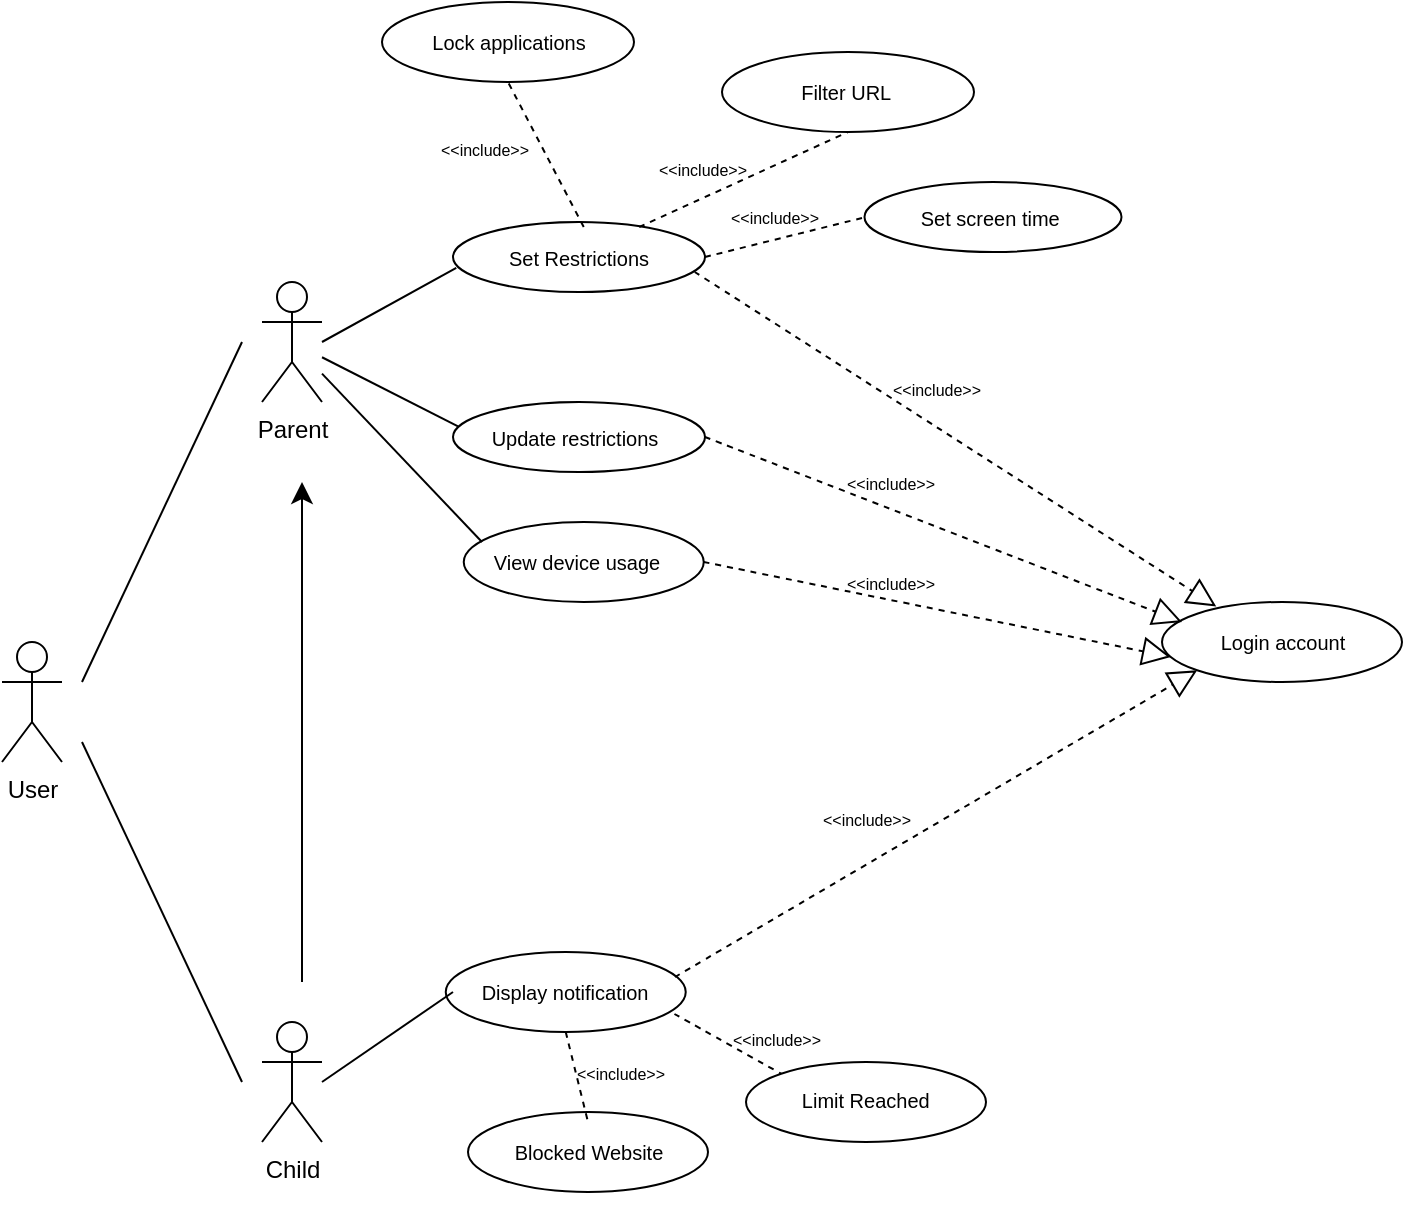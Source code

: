 <mxfile version="24.4.9" type="github">
  <diagram id="C5RBs43oDa-KdzZeNtuy" name="Page-1">
    <mxGraphModel dx="1280" dy="728" grid="0" gridSize="10" guides="1" tooltips="1" connect="1" arrows="1" fold="1" page="1" pageScale="1" pageWidth="827" pageHeight="1169" background="#FFFFFF" math="0" shadow="0">
      <root>
        <mxCell id="WIyWlLk6GJQsqaUBKTNV-0" />
        <mxCell id="WIyWlLk6GJQsqaUBKTNV-1" parent="WIyWlLk6GJQsqaUBKTNV-0" />
        <mxCell id="q4vgkcuRcYHfCYElYH8W-12" value="" style="ellipse;whiteSpace=wrap;html=1;" vertex="1" parent="WIyWlLk6GJQsqaUBKTNV-1">
          <mxGeometry x="295.5" y="320" width="126" height="35" as="geometry" />
        </mxCell>
        <mxCell id="q4vgkcuRcYHfCYElYH8W-61" value="" style="ellipse;whiteSpace=wrap;html=1;" vertex="1" parent="WIyWlLk6GJQsqaUBKTNV-1">
          <mxGeometry x="650" y="510" width="120" height="40" as="geometry" />
        </mxCell>
        <mxCell id="q4vgkcuRcYHfCYElYH8W-37" value="" style="ellipse;whiteSpace=wrap;html=1;" vertex="1" parent="WIyWlLk6GJQsqaUBKTNV-1">
          <mxGeometry x="295.5" y="410" width="126" height="35" as="geometry" />
        </mxCell>
        <mxCell id="q4vgkcuRcYHfCYElYH8W-18" value="" style="ellipse;whiteSpace=wrap;html=1;" vertex="1" parent="WIyWlLk6GJQsqaUBKTNV-1">
          <mxGeometry x="430" y="235" width="126" height="40" as="geometry" />
        </mxCell>
        <mxCell id="q4vgkcuRcYHfCYElYH8W-0" value="User&lt;div&gt;&lt;br&gt;&lt;/div&gt;" style="shape=umlActor;verticalLabelPosition=bottom;verticalAlign=top;html=1;outlineConnect=0;" vertex="1" parent="WIyWlLk6GJQsqaUBKTNV-1">
          <mxGeometry x="70" y="530" width="30" height="60" as="geometry" />
        </mxCell>
        <mxCell id="q4vgkcuRcYHfCYElYH8W-1" value="Parent&lt;div&gt;&lt;br&gt;&lt;/div&gt;" style="shape=umlActor;verticalLabelPosition=bottom;verticalAlign=top;html=1;outlineConnect=0;" vertex="1" parent="WIyWlLk6GJQsqaUBKTNV-1">
          <mxGeometry x="200" y="350" width="30" height="60" as="geometry" />
        </mxCell>
        <mxCell id="q4vgkcuRcYHfCYElYH8W-2" value="Child&lt;div&gt;&lt;br&gt;&lt;/div&gt;" style="shape=umlActor;verticalLabelPosition=bottom;verticalAlign=top;html=1;outlineConnect=0;" vertex="1" parent="WIyWlLk6GJQsqaUBKTNV-1">
          <mxGeometry x="200" y="720" width="30" height="60" as="geometry" />
        </mxCell>
        <mxCell id="q4vgkcuRcYHfCYElYH8W-8" value="" style="endArrow=none;html=1;rounded=0;fontSize=12;startSize=8;endSize=8;curved=1;" edge="1" parent="WIyWlLk6GJQsqaUBKTNV-1">
          <mxGeometry width="50" height="50" relative="1" as="geometry">
            <mxPoint x="110" y="550" as="sourcePoint" />
            <mxPoint x="190" y="380" as="targetPoint" />
          </mxGeometry>
        </mxCell>
        <mxCell id="q4vgkcuRcYHfCYElYH8W-9" value="" style="endArrow=none;html=1;rounded=0;fontSize=12;startSize=8;endSize=8;curved=1;" edge="1" parent="WIyWlLk6GJQsqaUBKTNV-1">
          <mxGeometry width="50" height="50" relative="1" as="geometry">
            <mxPoint x="110" y="580" as="sourcePoint" />
            <mxPoint x="190" y="750" as="targetPoint" />
          </mxGeometry>
        </mxCell>
        <mxCell id="q4vgkcuRcYHfCYElYH8W-11" value="" style="endArrow=classic;html=1;rounded=0;fontSize=12;startSize=8;endSize=8;curved=1;" edge="1" parent="WIyWlLk6GJQsqaUBKTNV-1">
          <mxGeometry width="50" height="50" relative="1" as="geometry">
            <mxPoint x="220" y="700" as="sourcePoint" />
            <mxPoint x="220" y="450" as="targetPoint" />
          </mxGeometry>
        </mxCell>
        <mxCell id="q4vgkcuRcYHfCYElYH8W-17" value="Filter URL&amp;nbsp;" style="text;html=1;align=center;verticalAlign=middle;whiteSpace=wrap;rounded=0;fontSize=10;movable=1;resizable=1;rotatable=1;deletable=1;editable=1;locked=0;connectable=1;" vertex="1" parent="WIyWlLk6GJQsqaUBKTNV-1">
          <mxGeometry x="437.5" y="240" width="111" height="30" as="geometry" />
        </mxCell>
        <mxCell id="q4vgkcuRcYHfCYElYH8W-19" value="" style="ellipse;whiteSpace=wrap;html=1;" vertex="1" parent="WIyWlLk6GJQsqaUBKTNV-1">
          <mxGeometry x="501.25" y="300" width="128.5" height="35" as="geometry" />
        </mxCell>
        <mxCell id="q4vgkcuRcYHfCYElYH8W-20" value="Set screen time&amp;nbsp;" style="text;html=1;align=center;verticalAlign=middle;whiteSpace=wrap;rounded=0;fontSize=10;movable=1;resizable=1;rotatable=1;deletable=1;editable=1;locked=0;connectable=1;" vertex="1" parent="WIyWlLk6GJQsqaUBKTNV-1">
          <mxGeometry x="510" y="302.5" width="111" height="30" as="geometry" />
        </mxCell>
        <mxCell id="q4vgkcuRcYHfCYElYH8W-21" value="" style="ellipse;whiteSpace=wrap;html=1;" vertex="1" parent="WIyWlLk6GJQsqaUBKTNV-1">
          <mxGeometry x="260" y="210" width="126" height="40" as="geometry" />
        </mxCell>
        <mxCell id="q4vgkcuRcYHfCYElYH8W-22" value="Lock applications" style="text;html=1;align=center;verticalAlign=middle;whiteSpace=wrap;rounded=0;fontSize=10;movable=1;resizable=1;rotatable=1;deletable=1;editable=1;locked=0;connectable=1;" vertex="1" parent="WIyWlLk6GJQsqaUBKTNV-1">
          <mxGeometry x="267.5" y="215" width="111" height="30" as="geometry" />
        </mxCell>
        <mxCell id="q4vgkcuRcYHfCYElYH8W-23" value="" style="endArrow=none;html=1;rounded=0;fontSize=12;startSize=8;endSize=8;curved=1;entryX=0.013;entryY=0.657;entryDx=0;entryDy=0;entryPerimeter=0;" edge="1" parent="WIyWlLk6GJQsqaUBKTNV-1" target="q4vgkcuRcYHfCYElYH8W-12">
          <mxGeometry width="50" height="50" relative="1" as="geometry">
            <mxPoint x="230" y="380" as="sourcePoint" />
            <mxPoint x="490" y="340" as="targetPoint" />
          </mxGeometry>
        </mxCell>
        <mxCell id="q4vgkcuRcYHfCYElYH8W-36" value="Update restrictions" style="text;html=1;align=center;verticalAlign=middle;whiteSpace=wrap;rounded=0;fontSize=10;movable=1;resizable=1;rotatable=1;deletable=1;editable=1;locked=0;connectable=1;" vertex="1" parent="WIyWlLk6GJQsqaUBKTNV-1">
          <mxGeometry x="300.87" y="412.5" width="111" height="30" as="geometry" />
        </mxCell>
        <mxCell id="q4vgkcuRcYHfCYElYH8W-38" value="" style="endArrow=none;html=1;rounded=0;fontSize=12;startSize=8;endSize=8;curved=1;entryX=0.02;entryY=0.348;entryDx=0;entryDy=0;entryPerimeter=0;" edge="1" parent="WIyWlLk6GJQsqaUBKTNV-1" source="q4vgkcuRcYHfCYElYH8W-1" target="q4vgkcuRcYHfCYElYH8W-37">
          <mxGeometry width="50" height="50" relative="1" as="geometry">
            <mxPoint x="240" y="400" as="sourcePoint" />
            <mxPoint x="290" y="420" as="targetPoint" />
          </mxGeometry>
        </mxCell>
        <mxCell id="q4vgkcuRcYHfCYElYH8W-41" style="edgeStyle=none;curved=1;rounded=0;orthogonalLoop=1;jettySize=auto;html=1;exitX=1;exitY=1;exitDx=0;exitDy=0;fontSize=12;startSize=8;endSize=8;" edge="1" parent="WIyWlLk6GJQsqaUBKTNV-1">
          <mxGeometry relative="1" as="geometry">
            <mxPoint x="375.5" y="493.75" as="sourcePoint" />
            <mxPoint x="375.5" y="493.75" as="targetPoint" />
          </mxGeometry>
        </mxCell>
        <mxCell id="q4vgkcuRcYHfCYElYH8W-44" value="" style="ellipse;whiteSpace=wrap;html=1;" vertex="1" parent="WIyWlLk6GJQsqaUBKTNV-1">
          <mxGeometry x="300.87" y="470" width="120" height="40" as="geometry" />
        </mxCell>
        <mxCell id="q4vgkcuRcYHfCYElYH8W-45" value="View device usage" style="text;html=1;align=center;verticalAlign=middle;whiteSpace=wrap;rounded=0;fontSize=10;movable=1;resizable=1;rotatable=1;deletable=1;editable=1;locked=0;connectable=1;" vertex="1" parent="WIyWlLk6GJQsqaUBKTNV-1">
          <mxGeometry x="305.37" y="475" width="104.63" height="30" as="geometry" />
        </mxCell>
        <mxCell id="q4vgkcuRcYHfCYElYH8W-48" value="" style="endArrow=none;html=1;rounded=0;fontSize=12;startSize=8;endSize=8;curved=1;" edge="1" parent="WIyWlLk6GJQsqaUBKTNV-1" source="q4vgkcuRcYHfCYElYH8W-1">
          <mxGeometry width="50" height="50" relative="1" as="geometry">
            <mxPoint x="340" y="510" as="sourcePoint" />
            <mxPoint x="310" y="480" as="targetPoint" />
          </mxGeometry>
        </mxCell>
        <mxCell id="q4vgkcuRcYHfCYElYH8W-49" value="" style="ellipse;whiteSpace=wrap;html=1;" vertex="1" parent="WIyWlLk6GJQsqaUBKTNV-1">
          <mxGeometry x="291.87" y="685" width="120" height="40" as="geometry" />
        </mxCell>
        <mxCell id="q4vgkcuRcYHfCYElYH8W-50" value="Display notification" style="text;html=1;align=center;verticalAlign=middle;whiteSpace=wrap;rounded=0;fontSize=10;movable=1;resizable=1;rotatable=1;deletable=1;editable=1;locked=0;connectable=1;" vertex="1" parent="WIyWlLk6GJQsqaUBKTNV-1">
          <mxGeometry x="295.5" y="690" width="111" height="30" as="geometry" />
        </mxCell>
        <mxCell id="q4vgkcuRcYHfCYElYH8W-51" value="" style="endArrow=none;html=1;rounded=0;fontSize=12;startSize=8;endSize=8;curved=1;entryX=0;entryY=0.5;entryDx=0;entryDy=0;" edge="1" parent="WIyWlLk6GJQsqaUBKTNV-1" target="q4vgkcuRcYHfCYElYH8W-50">
          <mxGeometry width="50" height="50" relative="1" as="geometry">
            <mxPoint x="230" y="750" as="sourcePoint" />
            <mxPoint x="290" y="710" as="targetPoint" />
          </mxGeometry>
        </mxCell>
        <mxCell id="q4vgkcuRcYHfCYElYH8W-52" value="" style="ellipse;whiteSpace=wrap;html=1;" vertex="1" parent="WIyWlLk6GJQsqaUBKTNV-1">
          <mxGeometry x="442" y="740" width="120" height="40" as="geometry" />
        </mxCell>
        <mxCell id="q4vgkcuRcYHfCYElYH8W-53" value="" style="ellipse;whiteSpace=wrap;html=1;" vertex="1" parent="WIyWlLk6GJQsqaUBKTNV-1">
          <mxGeometry x="303" y="765" width="120" height="40" as="geometry" />
        </mxCell>
        <mxCell id="q4vgkcuRcYHfCYElYH8W-54" value="Blocked Website" style="text;html=1;align=center;verticalAlign=middle;whiteSpace=wrap;rounded=0;fontSize=10;movable=1;resizable=1;rotatable=1;deletable=1;editable=1;locked=0;connectable=1;" vertex="1" parent="WIyWlLk6GJQsqaUBKTNV-1">
          <mxGeometry x="307.5" y="770" width="111" height="30" as="geometry" />
        </mxCell>
        <mxCell id="q4vgkcuRcYHfCYElYH8W-55" value="&amp;nbsp;Limit Reached&lt;div&gt;&lt;br/&gt;&lt;/div&gt;" style="text;html=1;align=center;verticalAlign=middle;whiteSpace=wrap;rounded=0;fontSize=10;movable=1;resizable=1;rotatable=1;deletable=1;editable=1;locked=0;connectable=1;" vertex="1" parent="WIyWlLk6GJQsqaUBKTNV-1">
          <mxGeometry x="445" y="750" width="111" height="30" as="geometry" />
        </mxCell>
        <mxCell id="q4vgkcuRcYHfCYElYH8W-56" value="" style="endArrow=none;dashed=1;html=1;rounded=0;fontSize=12;startSize=8;endSize=8;curved=1;exitX=0.5;exitY=1;exitDx=0;exitDy=0;entryX=0.5;entryY=0;entryDx=0;entryDy=0;" edge="1" parent="WIyWlLk6GJQsqaUBKTNV-1" source="q4vgkcuRcYHfCYElYH8W-49" target="q4vgkcuRcYHfCYElYH8W-54">
          <mxGeometry width="50" height="50" relative="1" as="geometry">
            <mxPoint x="400" y="720" as="sourcePoint" />
            <mxPoint x="360" y="760" as="targetPoint" />
          </mxGeometry>
        </mxCell>
        <mxCell id="q4vgkcuRcYHfCYElYH8W-57" value="" style="endArrow=none;dashed=1;html=1;rounded=0;fontSize=12;startSize=8;endSize=8;curved=1;exitX=0.953;exitY=0.775;exitDx=0;exitDy=0;exitPerimeter=0;entryX=0;entryY=0;entryDx=0;entryDy=0;" edge="1" parent="WIyWlLk6GJQsqaUBKTNV-1" source="q4vgkcuRcYHfCYElYH8W-49" target="q4vgkcuRcYHfCYElYH8W-52">
          <mxGeometry width="50" height="50" relative="1" as="geometry">
            <mxPoint x="420" y="700" as="sourcePoint" />
            <mxPoint x="450" y="670" as="targetPoint" />
          </mxGeometry>
        </mxCell>
        <mxCell id="q4vgkcuRcYHfCYElYH8W-60" value="&lt;div&gt;Login account&lt;/div&gt;" style="text;html=1;align=center;verticalAlign=middle;whiteSpace=wrap;rounded=0;fontSize=10;movable=1;resizable=1;rotatable=1;deletable=1;editable=1;locked=0;connectable=1;" vertex="1" parent="WIyWlLk6GJQsqaUBKTNV-1">
          <mxGeometry x="654.5" y="515" width="111" height="30" as="geometry" />
        </mxCell>
        <mxCell id="q4vgkcuRcYHfCYElYH8W-73" value="" style="endArrow=block;dashed=1;endFill=0;endSize=12;html=1;rounded=0;fontSize=12;curved=1;exitX=1;exitY=0.75;exitDx=0;exitDy=0;entryX=0.226;entryY=0.055;entryDx=0;entryDy=0;entryPerimeter=0;" edge="1" parent="WIyWlLk6GJQsqaUBKTNV-1" target="q4vgkcuRcYHfCYElYH8W-61">
          <mxGeometry width="160" relative="1" as="geometry">
            <mxPoint x="416.37" y="345" as="sourcePoint" />
            <mxPoint x="610" y="560" as="targetPoint" />
          </mxGeometry>
        </mxCell>
        <mxCell id="q4vgkcuRcYHfCYElYH8W-74" value="" style="endArrow=block;dashed=1;endFill=0;endSize=12;html=1;rounded=0;fontSize=12;curved=1;exitX=1;exitY=0.5;exitDx=0;exitDy=0;" edge="1" parent="WIyWlLk6GJQsqaUBKTNV-1" source="q4vgkcuRcYHfCYElYH8W-37">
          <mxGeometry width="160" relative="1" as="geometry">
            <mxPoint x="426" y="355" as="sourcePoint" />
            <mxPoint x="660" y="520" as="targetPoint" />
          </mxGeometry>
        </mxCell>
        <mxCell id="q4vgkcuRcYHfCYElYH8W-75" value="" style="endArrow=block;dashed=1;endFill=0;endSize=12;html=1;rounded=0;fontSize=12;curved=1;exitX=1;exitY=0.5;exitDx=0;exitDy=0;entryX=0;entryY=0.75;entryDx=0;entryDy=0;" edge="1" parent="WIyWlLk6GJQsqaUBKTNV-1" source="q4vgkcuRcYHfCYElYH8W-44" target="q4vgkcuRcYHfCYElYH8W-60">
          <mxGeometry width="160" relative="1" as="geometry">
            <mxPoint x="436" y="365" as="sourcePoint" />
            <mxPoint x="697" y="536" as="targetPoint" />
          </mxGeometry>
        </mxCell>
        <mxCell id="q4vgkcuRcYHfCYElYH8W-76" value="" style="endArrow=block;dashed=1;endFill=0;endSize=12;html=1;rounded=0;fontSize=12;curved=1;exitX=1;exitY=0.25;exitDx=0;exitDy=0;entryX=0;entryY=1;entryDx=0;entryDy=0;" edge="1" parent="WIyWlLk6GJQsqaUBKTNV-1" source="q4vgkcuRcYHfCYElYH8W-50" target="q4vgkcuRcYHfCYElYH8W-61">
          <mxGeometry width="160" relative="1" as="geometry">
            <mxPoint x="446" y="375" as="sourcePoint" />
            <mxPoint x="707" y="546" as="targetPoint" />
          </mxGeometry>
        </mxCell>
        <mxCell id="q4vgkcuRcYHfCYElYH8W-77" value="&amp;lt;&amp;lt;include&amp;gt;&amp;gt;" style="text;html=1;align=center;verticalAlign=middle;whiteSpace=wrap;rounded=0;fontSize=8;movable=1;resizable=1;rotatable=1;deletable=1;editable=1;locked=0;connectable=1;" vertex="1" parent="WIyWlLk6GJQsqaUBKTNV-1">
          <mxGeometry x="502.5" y="395" width="68.5" height="17.5" as="geometry" />
        </mxCell>
        <mxCell id="q4vgkcuRcYHfCYElYH8W-79" value="&amp;lt;&amp;lt;include&amp;gt;&amp;gt;" style="text;html=1;align=center;verticalAlign=middle;whiteSpace=wrap;rounded=0;fontSize=8;movable=1;resizable=1;rotatable=1;deletable=1;editable=1;locked=0;connectable=1;" vertex="1" parent="WIyWlLk6GJQsqaUBKTNV-1">
          <mxGeometry x="480" y="442.5" width="68.5" height="17.5" as="geometry" />
        </mxCell>
        <mxCell id="q4vgkcuRcYHfCYElYH8W-80" value="&amp;lt;&amp;lt;include&amp;gt;&amp;gt;" style="text;html=1;align=center;verticalAlign=middle;whiteSpace=wrap;rounded=0;fontSize=8;movable=1;resizable=1;rotatable=1;deletable=1;editable=1;locked=0;connectable=1;" vertex="1" parent="WIyWlLk6GJQsqaUBKTNV-1">
          <mxGeometry x="480" y="492.5" width="68.5" height="17.5" as="geometry" />
        </mxCell>
        <mxCell id="q4vgkcuRcYHfCYElYH8W-81" value="&amp;lt;&amp;lt;include&amp;gt;&amp;gt;" style="text;html=1;align=center;verticalAlign=middle;whiteSpace=wrap;rounded=0;fontSize=8;movable=1;resizable=1;rotatable=1;deletable=1;editable=1;locked=0;connectable=1;" vertex="1" parent="WIyWlLk6GJQsqaUBKTNV-1">
          <mxGeometry x="467.75" y="610" width="68.5" height="17.5" as="geometry" />
        </mxCell>
        <mxCell id="q4vgkcuRcYHfCYElYH8W-85" value="" style="endArrow=none;dashed=1;html=1;rounded=0;fontSize=12;startSize=8;endSize=8;curved=1;exitX=0.5;exitY=0;exitDx=0;exitDy=0;entryX=0.5;entryY=1;entryDx=0;entryDy=0;" edge="1" parent="WIyWlLk6GJQsqaUBKTNV-1" target="q4vgkcuRcYHfCYElYH8W-21">
          <mxGeometry width="50" height="50" relative="1" as="geometry">
            <mxPoint x="360.87" y="322.5" as="sourcePoint" />
            <mxPoint x="440" y="360" as="targetPoint" />
          </mxGeometry>
        </mxCell>
        <mxCell id="q4vgkcuRcYHfCYElYH8W-86" value="" style="endArrow=none;dashed=1;html=1;rounded=0;fontSize=12;startSize=8;endSize=8;curved=1;exitX=0.75;exitY=0;exitDx=0;exitDy=0;entryX=0.5;entryY=1;entryDx=0;entryDy=0;" edge="1" parent="WIyWlLk6GJQsqaUBKTNV-1" target="q4vgkcuRcYHfCYElYH8W-18">
          <mxGeometry width="50" height="50" relative="1" as="geometry">
            <mxPoint x="388.62" y="322.5" as="sourcePoint" />
            <mxPoint x="333" y="260" as="targetPoint" />
          </mxGeometry>
        </mxCell>
        <mxCell id="q4vgkcuRcYHfCYElYH8W-87" value="" style="endArrow=none;dashed=1;html=1;rounded=0;fontSize=12;startSize=8;endSize=8;curved=1;exitX=1;exitY=0.5;exitDx=0;exitDy=0;" edge="1" parent="WIyWlLk6GJQsqaUBKTNV-1" source="q4vgkcuRcYHfCYElYH8W-12">
          <mxGeometry width="50" height="50" relative="1" as="geometry">
            <mxPoint x="381" y="343" as="sourcePoint" />
            <mxPoint x="500" y="318" as="targetPoint" />
          </mxGeometry>
        </mxCell>
        <mxCell id="q4vgkcuRcYHfCYElYH8W-91" value="&amp;lt;&amp;lt;include&amp;gt;&amp;gt;" style="text;html=1;align=center;verticalAlign=middle;whiteSpace=wrap;rounded=0;fontSize=8;movable=1;resizable=1;rotatable=1;deletable=1;editable=1;locked=0;connectable=1;" vertex="1" parent="WIyWlLk6GJQsqaUBKTNV-1">
          <mxGeometry x="423" y="720" width="68.5" height="17.5" as="geometry" />
        </mxCell>
        <mxCell id="q4vgkcuRcYHfCYElYH8W-92" value="&amp;lt;&amp;lt;include&amp;gt;&amp;gt;" style="text;html=1;align=center;verticalAlign=middle;whiteSpace=wrap;rounded=0;fontSize=8;movable=1;resizable=1;rotatable=1;deletable=1;editable=1;locked=0;connectable=1;" vertex="1" parent="WIyWlLk6GJQsqaUBKTNV-1">
          <mxGeometry x="345" y="737.5" width="68.5" height="17.5" as="geometry" />
        </mxCell>
        <mxCell id="q4vgkcuRcYHfCYElYH8W-93" value="&amp;lt;&amp;lt;include&amp;gt;&amp;gt;" style="text;html=1;align=center;verticalAlign=middle;whiteSpace=wrap;rounded=0;fontSize=8;movable=1;resizable=1;rotatable=1;deletable=1;editable=1;locked=0;connectable=1;" vertex="1" parent="WIyWlLk6GJQsqaUBKTNV-1">
          <mxGeometry x="276.5" y="275" width="68.5" height="17.5" as="geometry" />
        </mxCell>
        <mxCell id="q4vgkcuRcYHfCYElYH8W-94" value="&amp;lt;&amp;lt;include&amp;gt;&amp;gt;" style="text;html=1;align=center;verticalAlign=middle;whiteSpace=wrap;rounded=0;fontSize=8;movable=1;resizable=1;rotatable=1;deletable=1;editable=1;locked=0;connectable=1;" vertex="1" parent="WIyWlLk6GJQsqaUBKTNV-1">
          <mxGeometry x="386" y="285" width="68.5" height="17.5" as="geometry" />
        </mxCell>
        <mxCell id="q4vgkcuRcYHfCYElYH8W-95" value="&amp;lt;&amp;lt;include&amp;gt;&amp;gt;" style="text;html=1;align=center;verticalAlign=middle;whiteSpace=wrap;rounded=0;fontSize=8;movable=1;resizable=1;rotatable=1;deletable=1;editable=1;locked=0;connectable=1;" vertex="1" parent="WIyWlLk6GJQsqaUBKTNV-1">
          <mxGeometry x="421.5" y="308.75" width="68.5" height="17.5" as="geometry" />
        </mxCell>
        <mxCell id="q4vgkcuRcYHfCYElYH8W-96" value="Set Restrictions" style="text;html=1;align=center;verticalAlign=middle;whiteSpace=wrap;rounded=0;fontSize=10;movable=1;resizable=1;rotatable=1;deletable=1;editable=1;locked=0;connectable=1;" vertex="1" parent="WIyWlLk6GJQsqaUBKTNV-1">
          <mxGeometry x="303" y="322.5" width="111" height="30" as="geometry" />
        </mxCell>
      </root>
    </mxGraphModel>
  </diagram>
</mxfile>
